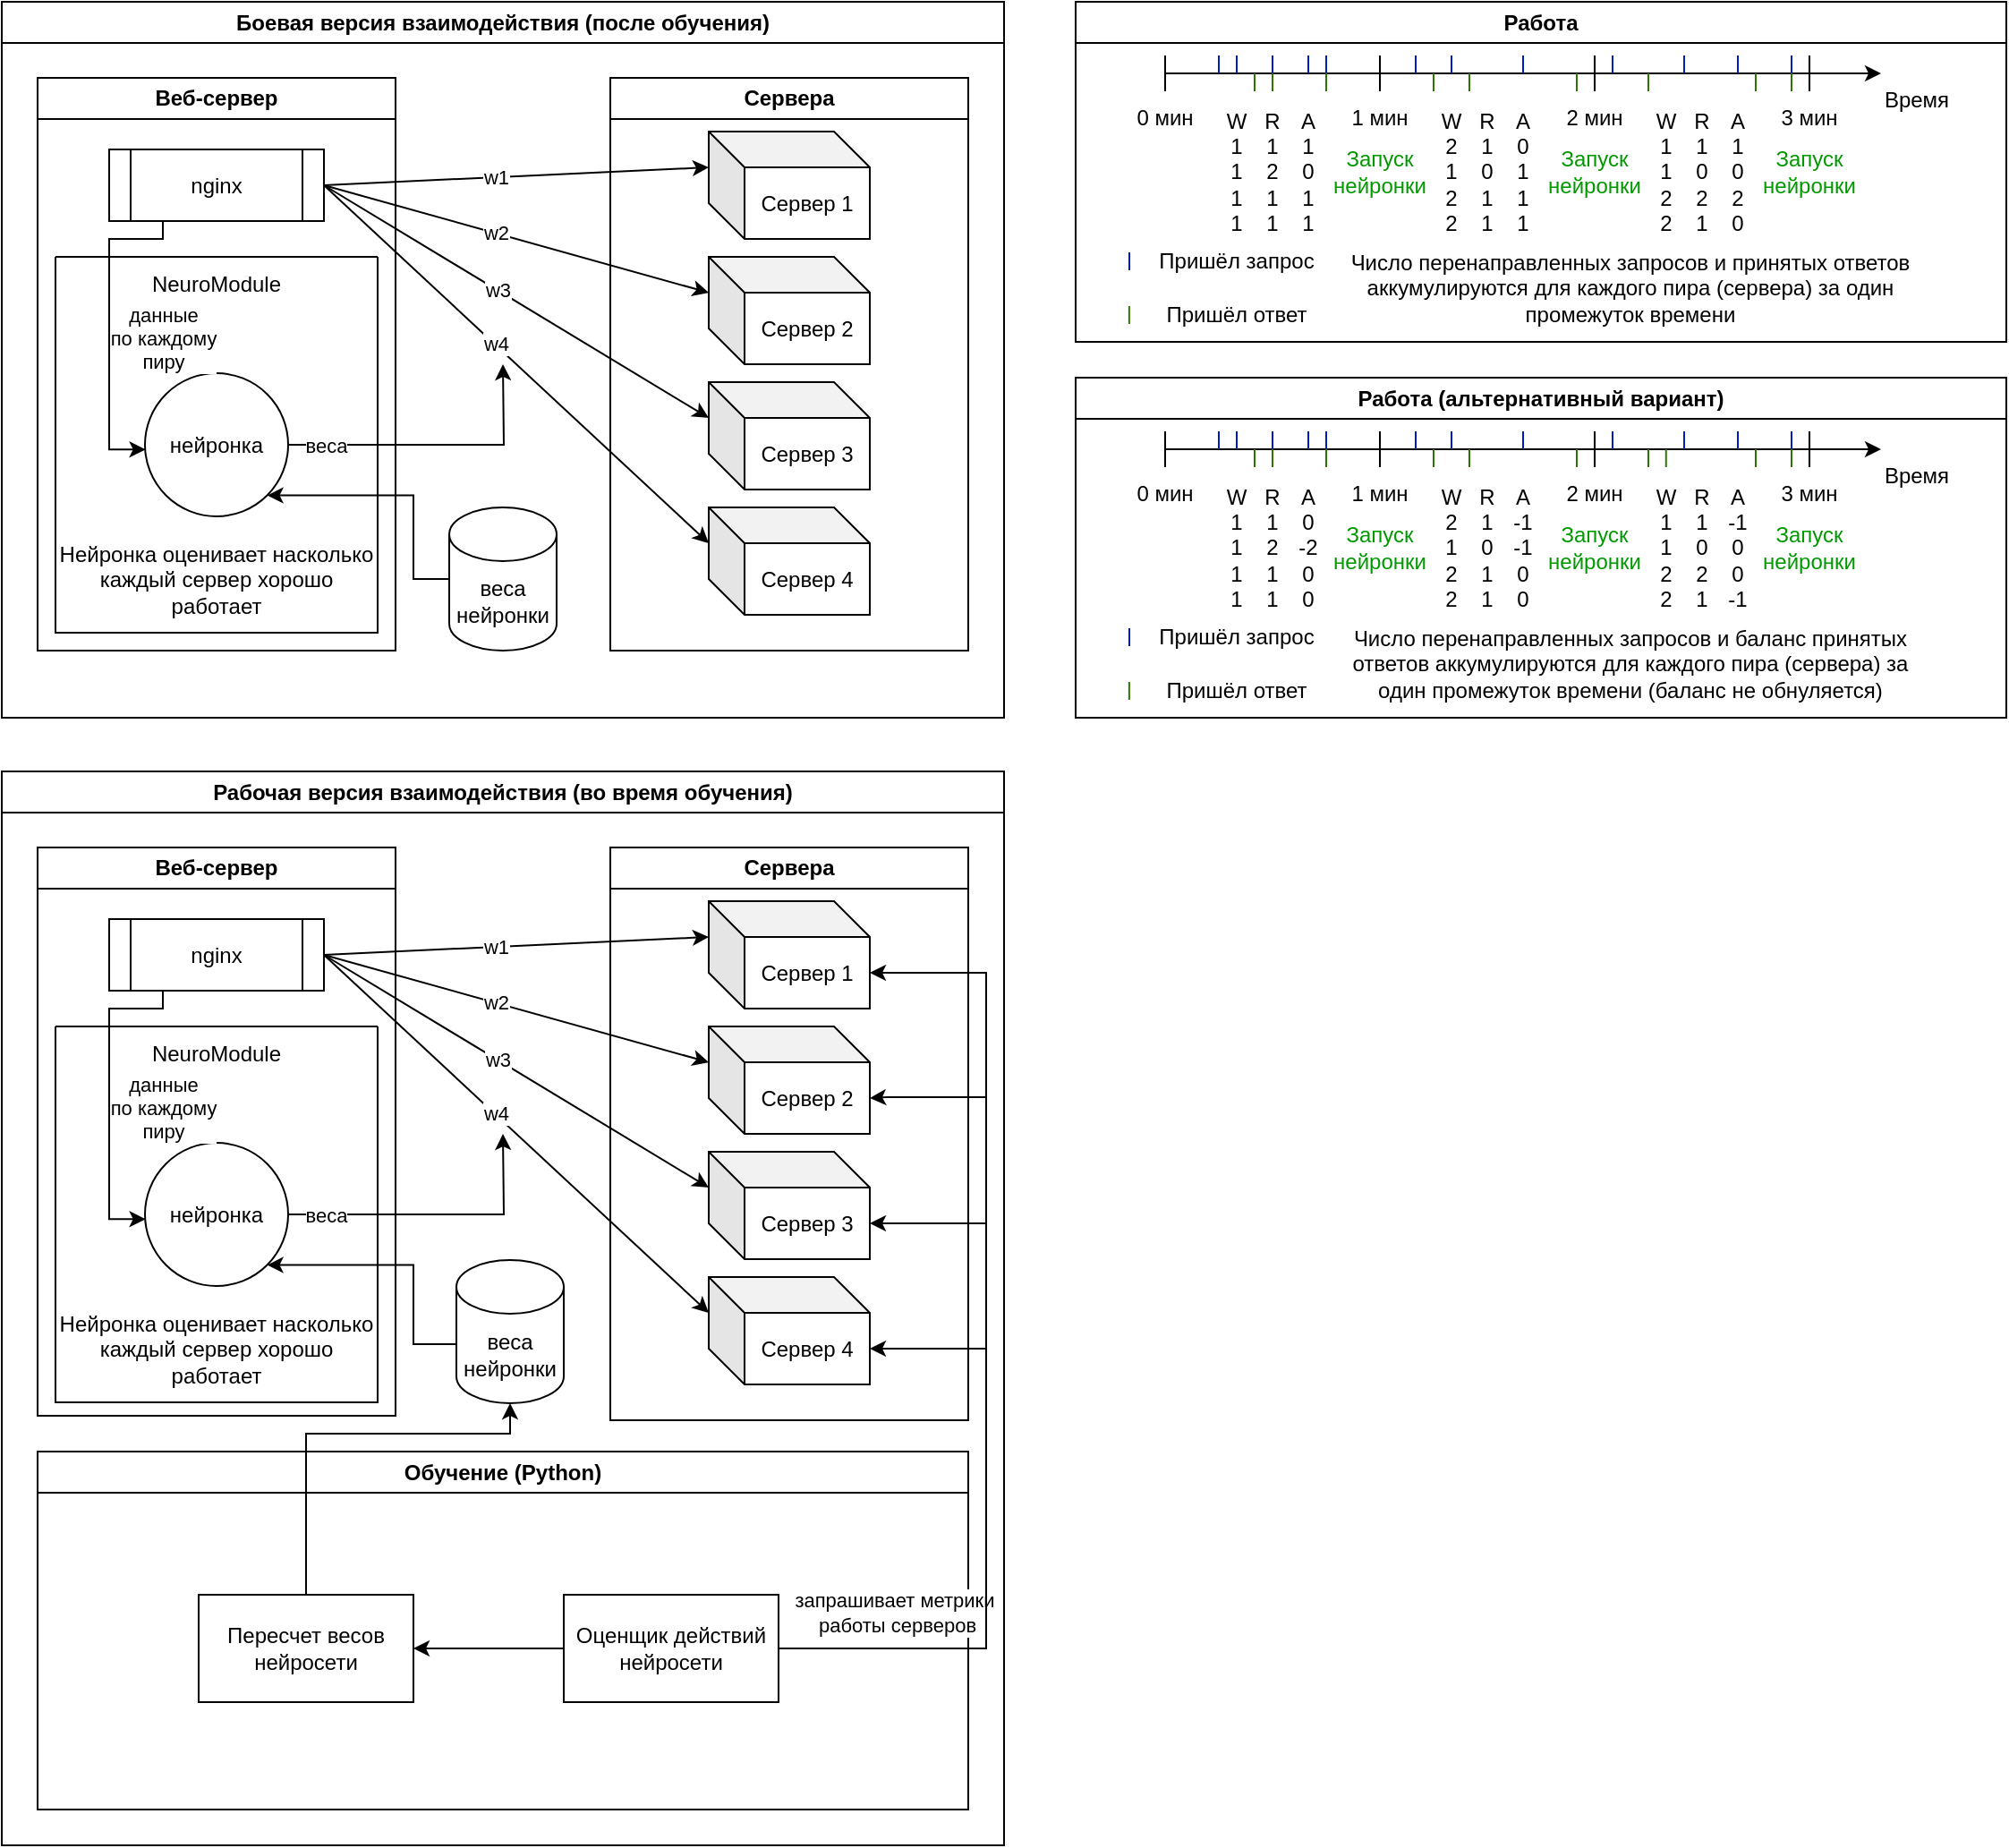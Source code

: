 <mxfile version="24.1.0" type="device">
  <diagram name="Страница — 1" id="fT_xBCXyqUYABS97SW7V">
    <mxGraphModel dx="989" dy="577" grid="1" gridSize="10" guides="1" tooltips="1" connect="1" arrows="1" fold="1" page="1" pageScale="1" pageWidth="827" pageHeight="1169" math="0" shadow="0">
      <root>
        <mxCell id="0" />
        <mxCell id="1" parent="0" />
        <mxCell id="XDorTAfM8iAkQFWM17DD-69" value="Работа" style="swimlane;whiteSpace=wrap;html=1;" parent="1" vertex="1">
          <mxGeometry x="640" y="240" width="520" height="190" as="geometry" />
        </mxCell>
        <mxCell id="XDorTAfM8iAkQFWM17DD-70" value="" style="endArrow=classic;html=1;rounded=0;" parent="XDorTAfM8iAkQFWM17DD-69" edge="1">
          <mxGeometry width="50" height="50" relative="1" as="geometry">
            <mxPoint x="50" y="40" as="sourcePoint" />
            <mxPoint x="450" y="40" as="targetPoint" />
          </mxGeometry>
        </mxCell>
        <mxCell id="XDorTAfM8iAkQFWM17DD-71" value="" style="endArrow=none;html=1;rounded=0;" parent="XDorTAfM8iAkQFWM17DD-69" edge="1">
          <mxGeometry width="50" height="50" relative="1" as="geometry">
            <mxPoint x="50" y="50" as="sourcePoint" />
            <mxPoint x="50" y="30" as="targetPoint" />
          </mxGeometry>
        </mxCell>
        <mxCell id="XDorTAfM8iAkQFWM17DD-72" value="" style="endArrow=none;html=1;rounded=0;" parent="XDorTAfM8iAkQFWM17DD-69" edge="1">
          <mxGeometry width="50" height="50" relative="1" as="geometry">
            <mxPoint x="170" y="50" as="sourcePoint" />
            <mxPoint x="170" y="30" as="targetPoint" />
          </mxGeometry>
        </mxCell>
        <mxCell id="XDorTAfM8iAkQFWM17DD-73" value="" style="endArrow=none;html=1;rounded=0;" parent="XDorTAfM8iAkQFWM17DD-69" edge="1">
          <mxGeometry width="50" height="50" relative="1" as="geometry">
            <mxPoint x="290" y="50" as="sourcePoint" />
            <mxPoint x="290" y="30" as="targetPoint" />
          </mxGeometry>
        </mxCell>
        <mxCell id="XDorTAfM8iAkQFWM17DD-74" value="" style="endArrow=none;html=1;rounded=0;" parent="XDorTAfM8iAkQFWM17DD-69" edge="1">
          <mxGeometry width="50" height="50" relative="1" as="geometry">
            <mxPoint x="410" y="50" as="sourcePoint" />
            <mxPoint x="410" y="30" as="targetPoint" />
          </mxGeometry>
        </mxCell>
        <mxCell id="XDorTAfM8iAkQFWM17DD-75" value="Время" style="text;html=1;align=center;verticalAlign=middle;whiteSpace=wrap;rounded=0;" parent="XDorTAfM8iAkQFWM17DD-69" vertex="1">
          <mxGeometry x="440" y="40" width="60" height="30" as="geometry" />
        </mxCell>
        <mxCell id="XDorTAfM8iAkQFWM17DD-76" value="0 мин" style="text;html=1;align=center;verticalAlign=middle;whiteSpace=wrap;rounded=0;" parent="XDorTAfM8iAkQFWM17DD-69" vertex="1">
          <mxGeometry x="20" y="50" width="60" height="30" as="geometry" />
        </mxCell>
        <mxCell id="XDorTAfM8iAkQFWM17DD-77" value="1 мин" style="text;html=1;align=center;verticalAlign=middle;whiteSpace=wrap;rounded=0;" parent="XDorTAfM8iAkQFWM17DD-69" vertex="1">
          <mxGeometry x="140" y="50" width="60" height="30" as="geometry" />
        </mxCell>
        <mxCell id="XDorTAfM8iAkQFWM17DD-78" value="2 мин" style="text;html=1;align=center;verticalAlign=middle;whiteSpace=wrap;rounded=0;" parent="XDorTAfM8iAkQFWM17DD-69" vertex="1">
          <mxGeometry x="260" y="50" width="60" height="30" as="geometry" />
        </mxCell>
        <mxCell id="XDorTAfM8iAkQFWM17DD-79" value="3 мин" style="text;html=1;align=center;verticalAlign=middle;whiteSpace=wrap;rounded=0;" parent="XDorTAfM8iAkQFWM17DD-69" vertex="1">
          <mxGeometry x="380" y="50" width="60" height="30" as="geometry" />
        </mxCell>
        <mxCell id="XDorTAfM8iAkQFWM17DD-80" value="" style="endArrow=none;html=1;rounded=0;fillColor=#0050ef;strokeColor=#001DBC;" parent="XDorTAfM8iAkQFWM17DD-69" edge="1">
          <mxGeometry width="50" height="50" relative="1" as="geometry">
            <mxPoint x="80" y="40" as="sourcePoint" />
            <mxPoint x="80" y="30" as="targetPoint" />
          </mxGeometry>
        </mxCell>
        <mxCell id="XDorTAfM8iAkQFWM17DD-81" value="" style="endArrow=none;html=1;rounded=0;fillColor=#0050ef;strokeColor=#001DBC;" parent="XDorTAfM8iAkQFWM17DD-69" edge="1">
          <mxGeometry width="50" height="50" relative="1" as="geometry">
            <mxPoint x="110" y="40" as="sourcePoint" />
            <mxPoint x="110" y="30" as="targetPoint" />
          </mxGeometry>
        </mxCell>
        <mxCell id="XDorTAfM8iAkQFWM17DD-82" value="" style="endArrow=none;html=1;rounded=0;fillColor=#0050ef;strokeColor=#001DBC;" parent="XDorTAfM8iAkQFWM17DD-69" edge="1">
          <mxGeometry width="50" height="50" relative="1" as="geometry">
            <mxPoint x="130" y="40" as="sourcePoint" />
            <mxPoint x="130" y="30" as="targetPoint" />
          </mxGeometry>
        </mxCell>
        <mxCell id="XDorTAfM8iAkQFWM17DD-83" value="" style="endArrow=none;html=1;rounded=0;fillColor=#0050ef;strokeColor=#001DBC;" parent="XDorTAfM8iAkQFWM17DD-69" edge="1">
          <mxGeometry width="50" height="50" relative="1" as="geometry">
            <mxPoint x="140" y="40" as="sourcePoint" />
            <mxPoint x="140" y="30" as="targetPoint" />
          </mxGeometry>
        </mxCell>
        <mxCell id="XDorTAfM8iAkQFWM17DD-84" value="" style="endArrow=none;html=1;rounded=0;fillColor=#0050ef;strokeColor=#001DBC;" parent="XDorTAfM8iAkQFWM17DD-69" edge="1">
          <mxGeometry width="50" height="50" relative="1" as="geometry">
            <mxPoint x="90" y="40" as="sourcePoint" />
            <mxPoint x="90" y="30" as="targetPoint" />
          </mxGeometry>
        </mxCell>
        <mxCell id="XDorTAfM8iAkQFWM17DD-85" value="" style="endArrow=none;html=1;rounded=0;fillColor=#0050ef;strokeColor=#001DBC;" parent="XDorTAfM8iAkQFWM17DD-69" edge="1">
          <mxGeometry width="50" height="50" relative="1" as="geometry">
            <mxPoint x="190" y="40" as="sourcePoint" />
            <mxPoint x="190" y="30" as="targetPoint" />
          </mxGeometry>
        </mxCell>
        <mxCell id="XDorTAfM8iAkQFWM17DD-86" value="" style="endArrow=none;html=1;rounded=0;fillColor=#0050ef;strokeColor=#001DBC;" parent="XDorTAfM8iAkQFWM17DD-69" edge="1">
          <mxGeometry width="50" height="50" relative="1" as="geometry">
            <mxPoint x="210" y="40" as="sourcePoint" />
            <mxPoint x="210" y="30" as="targetPoint" />
          </mxGeometry>
        </mxCell>
        <mxCell id="XDorTAfM8iAkQFWM17DD-87" value="" style="endArrow=none;html=1;rounded=0;fillColor=#0050ef;strokeColor=#001DBC;" parent="XDorTAfM8iAkQFWM17DD-69" edge="1">
          <mxGeometry width="50" height="50" relative="1" as="geometry">
            <mxPoint x="250" y="40" as="sourcePoint" />
            <mxPoint x="250" y="30" as="targetPoint" />
          </mxGeometry>
        </mxCell>
        <mxCell id="XDorTAfM8iAkQFWM17DD-88" value="" style="endArrow=none;html=1;rounded=0;fillColor=#0050ef;strokeColor=#001DBC;" parent="XDorTAfM8iAkQFWM17DD-69" edge="1">
          <mxGeometry width="50" height="50" relative="1" as="geometry">
            <mxPoint x="300" y="40" as="sourcePoint" />
            <mxPoint x="300" y="30" as="targetPoint" />
          </mxGeometry>
        </mxCell>
        <mxCell id="XDorTAfM8iAkQFWM17DD-89" value="" style="endArrow=none;html=1;rounded=0;fillColor=#0050ef;strokeColor=#001DBC;" parent="XDorTAfM8iAkQFWM17DD-69" edge="1">
          <mxGeometry width="50" height="50" relative="1" as="geometry">
            <mxPoint x="340" y="40" as="sourcePoint" />
            <mxPoint x="340" y="30" as="targetPoint" />
          </mxGeometry>
        </mxCell>
        <mxCell id="XDorTAfM8iAkQFWM17DD-90" value="" style="endArrow=none;html=1;rounded=0;fillColor=#0050ef;strokeColor=#001DBC;" parent="XDorTAfM8iAkQFWM17DD-69" edge="1">
          <mxGeometry width="50" height="50" relative="1" as="geometry">
            <mxPoint x="370" y="40" as="sourcePoint" />
            <mxPoint x="370" y="30" as="targetPoint" />
          </mxGeometry>
        </mxCell>
        <mxCell id="XDorTAfM8iAkQFWM17DD-91" value="" style="endArrow=none;html=1;rounded=0;fillColor=#0050ef;strokeColor=#001DBC;" parent="XDorTAfM8iAkQFWM17DD-69" edge="1">
          <mxGeometry width="50" height="50" relative="1" as="geometry">
            <mxPoint x="400" y="40" as="sourcePoint" />
            <mxPoint x="400" y="30" as="targetPoint" />
          </mxGeometry>
        </mxCell>
        <mxCell id="XDorTAfM8iAkQFWM17DD-92" value="" style="endArrow=none;html=1;rounded=0;fillColor=#60a917;strokeColor=#2D7600;" parent="XDorTAfM8iAkQFWM17DD-69" edge="1">
          <mxGeometry width="50" height="50" relative="1" as="geometry">
            <mxPoint x="100" y="50" as="sourcePoint" />
            <mxPoint x="100" y="40" as="targetPoint" />
          </mxGeometry>
        </mxCell>
        <mxCell id="XDorTAfM8iAkQFWM17DD-93" value="" style="endArrow=none;html=1;rounded=0;fillColor=#60a917;strokeColor=#2D7600;" parent="XDorTAfM8iAkQFWM17DD-69" edge="1">
          <mxGeometry width="50" height="50" relative="1" as="geometry">
            <mxPoint x="110" y="50" as="sourcePoint" />
            <mxPoint x="110" y="40" as="targetPoint" />
          </mxGeometry>
        </mxCell>
        <mxCell id="XDorTAfM8iAkQFWM17DD-94" value="" style="endArrow=none;html=1;rounded=0;fillColor=#60a917;strokeColor=#2D7600;" parent="XDorTAfM8iAkQFWM17DD-69" edge="1">
          <mxGeometry width="50" height="50" relative="1" as="geometry">
            <mxPoint x="140" y="50" as="sourcePoint" />
            <mxPoint x="140" y="40" as="targetPoint" />
          </mxGeometry>
        </mxCell>
        <mxCell id="XDorTAfM8iAkQFWM17DD-95" value="" style="endArrow=none;html=1;rounded=0;fillColor=#60a917;strokeColor=#2D7600;" parent="XDorTAfM8iAkQFWM17DD-69" edge="1">
          <mxGeometry width="50" height="50" relative="1" as="geometry">
            <mxPoint x="200" y="50" as="sourcePoint" />
            <mxPoint x="200" y="40" as="targetPoint" />
          </mxGeometry>
        </mxCell>
        <mxCell id="XDorTAfM8iAkQFWM17DD-96" value="" style="endArrow=none;html=1;rounded=0;fillColor=#60a917;strokeColor=#2D7600;" parent="XDorTAfM8iAkQFWM17DD-69" edge="1">
          <mxGeometry width="50" height="50" relative="1" as="geometry">
            <mxPoint x="220" y="50" as="sourcePoint" />
            <mxPoint x="220" y="40" as="targetPoint" />
          </mxGeometry>
        </mxCell>
        <mxCell id="XDorTAfM8iAkQFWM17DD-97" value="" style="endArrow=none;html=1;rounded=0;fillColor=#60a917;strokeColor=#2D7600;" parent="XDorTAfM8iAkQFWM17DD-69" edge="1">
          <mxGeometry width="50" height="50" relative="1" as="geometry">
            <mxPoint x="280" y="50" as="sourcePoint" />
            <mxPoint x="280" y="40" as="targetPoint" />
          </mxGeometry>
        </mxCell>
        <mxCell id="XDorTAfM8iAkQFWM17DD-98" value="" style="endArrow=none;html=1;rounded=0;fillColor=#60a917;strokeColor=#2D7600;" parent="XDorTAfM8iAkQFWM17DD-69" edge="1">
          <mxGeometry width="50" height="50" relative="1" as="geometry">
            <mxPoint x="320" y="50" as="sourcePoint" />
            <mxPoint x="320" y="40" as="targetPoint" />
          </mxGeometry>
        </mxCell>
        <mxCell id="XDorTAfM8iAkQFWM17DD-99" value="" style="endArrow=none;html=1;rounded=0;fillColor=#60a917;strokeColor=#2D7600;" parent="XDorTAfM8iAkQFWM17DD-69" edge="1">
          <mxGeometry width="50" height="50" relative="1" as="geometry">
            <mxPoint x="380" y="50" as="sourcePoint" />
            <mxPoint x="380" y="40" as="targetPoint" />
          </mxGeometry>
        </mxCell>
        <mxCell id="XDorTAfM8iAkQFWM17DD-100" value="" style="endArrow=none;html=1;rounded=0;fillColor=#60a917;strokeColor=#2D7600;" parent="XDorTAfM8iAkQFWM17DD-69" edge="1">
          <mxGeometry width="50" height="50" relative="1" as="geometry">
            <mxPoint x="400" y="50" as="sourcePoint" />
            <mxPoint x="400" y="40" as="targetPoint" />
          </mxGeometry>
        </mxCell>
        <mxCell id="XDorTAfM8iAkQFWM17DD-101" value="" style="endArrow=none;html=1;rounded=0;fillColor=#0050ef;strokeColor=#001DBC;" parent="XDorTAfM8iAkQFWM17DD-69" edge="1">
          <mxGeometry width="50" height="50" relative="1" as="geometry">
            <mxPoint x="30" y="150" as="sourcePoint" />
            <mxPoint x="30" y="140" as="targetPoint" />
          </mxGeometry>
        </mxCell>
        <mxCell id="XDorTAfM8iAkQFWM17DD-102" value="" style="endArrow=none;html=1;rounded=0;fillColor=#60a917;strokeColor=#2D7600;" parent="XDorTAfM8iAkQFWM17DD-69" edge="1">
          <mxGeometry width="50" height="50" relative="1" as="geometry">
            <mxPoint x="29.94" y="180" as="sourcePoint" />
            <mxPoint x="29.94" y="170" as="targetPoint" />
          </mxGeometry>
        </mxCell>
        <mxCell id="XDorTAfM8iAkQFWM17DD-103" value="Пришёл запрос" style="text;html=1;align=center;verticalAlign=middle;whiteSpace=wrap;rounded=0;" parent="XDorTAfM8iAkQFWM17DD-69" vertex="1">
          <mxGeometry x="30.06" y="130" width="120" height="30" as="geometry" />
        </mxCell>
        <mxCell id="XDorTAfM8iAkQFWM17DD-104" value="Пришёл ответ" style="text;html=1;align=center;verticalAlign=middle;whiteSpace=wrap;rounded=0;" parent="XDorTAfM8iAkQFWM17DD-69" vertex="1">
          <mxGeometry x="30.06" y="160" width="120" height="30" as="geometry" />
        </mxCell>
        <mxCell id="XDorTAfM8iAkQFWM17DD-105" value="Число перенаправленных запросов и принятых ответов аккумулируются для каждого пира (сервера) за один промежуток времени" style="text;html=1;align=center;verticalAlign=middle;whiteSpace=wrap;rounded=0;" parent="XDorTAfM8iAkQFWM17DD-69" vertex="1">
          <mxGeometry x="150.06" y="130" width="320" height="60" as="geometry" />
        </mxCell>
        <mxCell id="XDorTAfM8iAkQFWM17DD-107" value="W&lt;div&gt;1&lt;/div&gt;&lt;div&gt;1&lt;/div&gt;&lt;div&gt;1&lt;/div&gt;&lt;div&gt;1&lt;/div&gt;" style="text;html=1;align=center;verticalAlign=middle;whiteSpace=wrap;rounded=0;" parent="XDorTAfM8iAkQFWM17DD-69" vertex="1">
          <mxGeometry x="80" y="60" width="20" height="70" as="geometry" />
        </mxCell>
        <mxCell id="XDorTAfM8iAkQFWM17DD-108" value="&lt;div&gt;R&lt;/div&gt;&lt;div&gt;1&lt;/div&gt;&lt;div&gt;2&lt;/div&gt;&lt;div&gt;1&lt;/div&gt;&lt;div&gt;1&lt;/div&gt;" style="text;html=1;align=center;verticalAlign=middle;whiteSpace=wrap;rounded=0;" parent="XDorTAfM8iAkQFWM17DD-69" vertex="1">
          <mxGeometry x="100" y="60" width="20" height="70" as="geometry" />
        </mxCell>
        <mxCell id="XDorTAfM8iAkQFWM17DD-109" value="&lt;div&gt;A&lt;/div&gt;&lt;div&gt;1&lt;/div&gt;&lt;div&gt;0&lt;/div&gt;&lt;div&gt;1&lt;/div&gt;&lt;div&gt;1&lt;/div&gt;" style="text;html=1;align=center;verticalAlign=middle;whiteSpace=wrap;rounded=0;" parent="XDorTAfM8iAkQFWM17DD-69" vertex="1">
          <mxGeometry x="120" y="60" width="20" height="70" as="geometry" />
        </mxCell>
        <mxCell id="XDorTAfM8iAkQFWM17DD-110" value="W&lt;div&gt;2&lt;/div&gt;&lt;div&gt;1&lt;/div&gt;&lt;div&gt;2&lt;/div&gt;&lt;div&gt;2&lt;/div&gt;" style="text;html=1;align=center;verticalAlign=middle;whiteSpace=wrap;rounded=0;" parent="XDorTAfM8iAkQFWM17DD-69" vertex="1">
          <mxGeometry x="200" y="60" width="20" height="70" as="geometry" />
        </mxCell>
        <mxCell id="XDorTAfM8iAkQFWM17DD-111" value="&lt;div&gt;R&lt;/div&gt;&lt;div&gt;1&lt;/div&gt;&lt;div&gt;0&lt;/div&gt;&lt;div&gt;1&lt;/div&gt;&lt;div&gt;1&lt;/div&gt;" style="text;html=1;align=center;verticalAlign=middle;whiteSpace=wrap;rounded=0;" parent="XDorTAfM8iAkQFWM17DD-69" vertex="1">
          <mxGeometry x="220" y="60" width="20" height="70" as="geometry" />
        </mxCell>
        <mxCell id="XDorTAfM8iAkQFWM17DD-112" value="&lt;div&gt;A&lt;/div&gt;&lt;div&gt;0&lt;/div&gt;&lt;div&gt;1&lt;/div&gt;&lt;div&gt;1&lt;/div&gt;&lt;div&gt;1&lt;/div&gt;" style="text;html=1;align=center;verticalAlign=middle;whiteSpace=wrap;rounded=0;" parent="XDorTAfM8iAkQFWM17DD-69" vertex="1">
          <mxGeometry x="240" y="60" width="20" height="70" as="geometry" />
        </mxCell>
        <mxCell id="XDorTAfM8iAkQFWM17DD-113" value="W&lt;div&gt;1&lt;/div&gt;&lt;div&gt;1&lt;/div&gt;&lt;div&gt;2&lt;/div&gt;&lt;div&gt;2&lt;/div&gt;" style="text;html=1;align=center;verticalAlign=middle;whiteSpace=wrap;rounded=0;" parent="XDorTAfM8iAkQFWM17DD-69" vertex="1">
          <mxGeometry x="320" y="60" width="20" height="70" as="geometry" />
        </mxCell>
        <mxCell id="XDorTAfM8iAkQFWM17DD-114" value="&lt;div&gt;R&lt;/div&gt;&lt;div&gt;1&lt;/div&gt;&lt;div&gt;0&lt;/div&gt;&lt;div&gt;2&lt;/div&gt;&lt;div&gt;1&lt;/div&gt;" style="text;html=1;align=center;verticalAlign=middle;whiteSpace=wrap;rounded=0;" parent="XDorTAfM8iAkQFWM17DD-69" vertex="1">
          <mxGeometry x="340" y="60" width="20" height="70" as="geometry" />
        </mxCell>
        <mxCell id="XDorTAfM8iAkQFWM17DD-115" value="&lt;div&gt;A&lt;/div&gt;&lt;div&gt;1&lt;/div&gt;&lt;div&gt;0&lt;/div&gt;&lt;div&gt;2&lt;/div&gt;&lt;div&gt;0&lt;/div&gt;" style="text;html=1;align=center;verticalAlign=middle;whiteSpace=wrap;rounded=0;" parent="XDorTAfM8iAkQFWM17DD-69" vertex="1">
          <mxGeometry x="360" y="60" width="20" height="70" as="geometry" />
        </mxCell>
        <mxCell id="XDorTAfM8iAkQFWM17DD-122" value="&lt;font color=&quot;#009900&quot;&gt;Запуск нейронки&lt;/font&gt;" style="text;html=1;align=center;verticalAlign=middle;whiteSpace=wrap;rounded=0;" parent="XDorTAfM8iAkQFWM17DD-69" vertex="1">
          <mxGeometry x="140" y="80" width="60" height="30" as="geometry" />
        </mxCell>
        <mxCell id="XDorTAfM8iAkQFWM17DD-123" value="&lt;font color=&quot;#009900&quot;&gt;Запуск нейронки&lt;/font&gt;" style="text;html=1;align=center;verticalAlign=middle;whiteSpace=wrap;rounded=0;" parent="XDorTAfM8iAkQFWM17DD-69" vertex="1">
          <mxGeometry x="260" y="80" width="60" height="30" as="geometry" />
        </mxCell>
        <mxCell id="XDorTAfM8iAkQFWM17DD-124" value="&lt;font color=&quot;#009900&quot;&gt;Запуск нейронки&lt;/font&gt;" style="text;html=1;align=center;verticalAlign=middle;whiteSpace=wrap;rounded=0;" parent="XDorTAfM8iAkQFWM17DD-69" vertex="1">
          <mxGeometry x="380" y="80" width="60" height="30" as="geometry" />
        </mxCell>
        <mxCell id="XDorTAfM8iAkQFWM17DD-125" value="&lt;b&gt;Боевая версия взаимодействия (после обучения)&lt;/b&gt;" style="swimlane;whiteSpace=wrap;html=1;" parent="1" vertex="1">
          <mxGeometry x="40" y="240" width="560" height="400" as="geometry" />
        </mxCell>
        <mxCell id="XDorTAfM8iAkQFWM17DD-40" value="Веб-сервер" style="swimlane;whiteSpace=wrap;html=1;" parent="XDorTAfM8iAkQFWM17DD-125" vertex="1">
          <mxGeometry x="20" y="42.5" width="200" height="320" as="geometry" />
        </mxCell>
        <mxCell id="XDorTAfM8iAkQFWM17DD-43" value="nginx" style="shape=process;whiteSpace=wrap;html=1;backgroundOutline=1;" parent="XDorTAfM8iAkQFWM17DD-40" vertex="1">
          <mxGeometry x="40" y="40" width="120" height="40" as="geometry" />
        </mxCell>
        <mxCell id="XDorTAfM8iAkQFWM17DD-41" value="Сервера" style="swimlane;whiteSpace=wrap;html=1;" parent="XDorTAfM8iAkQFWM17DD-125" vertex="1">
          <mxGeometry x="340" y="42.5" width="200" height="320" as="geometry" />
        </mxCell>
        <mxCell id="XDorTAfM8iAkQFWM17DD-44" value="Сервер 1" style="shape=cube;whiteSpace=wrap;html=1;boundedLbl=1;backgroundOutline=1;darkOpacity=0.05;darkOpacity2=0.1;" parent="XDorTAfM8iAkQFWM17DD-41" vertex="1">
          <mxGeometry x="55" y="30" width="90" height="60" as="geometry" />
        </mxCell>
        <mxCell id="XDorTAfM8iAkQFWM17DD-45" value="Сервер 2" style="shape=cube;whiteSpace=wrap;html=1;boundedLbl=1;backgroundOutline=1;darkOpacity=0.05;darkOpacity2=0.1;" parent="XDorTAfM8iAkQFWM17DD-41" vertex="1">
          <mxGeometry x="55" y="100" width="90" height="60" as="geometry" />
        </mxCell>
        <mxCell id="XDorTAfM8iAkQFWM17DD-46" value="Сервер 3" style="shape=cube;whiteSpace=wrap;html=1;boundedLbl=1;backgroundOutline=1;darkOpacity=0.05;darkOpacity2=0.1;" parent="XDorTAfM8iAkQFWM17DD-41" vertex="1">
          <mxGeometry x="55" y="170" width="90" height="60" as="geometry" />
        </mxCell>
        <mxCell id="XDorTAfM8iAkQFWM17DD-47" value="Сервер 4" style="shape=cube;whiteSpace=wrap;html=1;boundedLbl=1;backgroundOutline=1;darkOpacity=0.05;darkOpacity2=0.1;" parent="XDorTAfM8iAkQFWM17DD-41" vertex="1">
          <mxGeometry x="55" y="240" width="90" height="60" as="geometry" />
        </mxCell>
        <mxCell id="XDorTAfM8iAkQFWM17DD-48" value="" style="endArrow=classic;html=1;rounded=0;exitX=1;exitY=0.5;exitDx=0;exitDy=0;entryX=0;entryY=0;entryDx=0;entryDy=20;entryPerimeter=0;" parent="XDorTAfM8iAkQFWM17DD-125" source="XDorTAfM8iAkQFWM17DD-43" target="XDorTAfM8iAkQFWM17DD-44" edge="1">
          <mxGeometry width="50" height="50" relative="1" as="geometry">
            <mxPoint x="220" y="132.5" as="sourcePoint" />
            <mxPoint x="270" y="82.5" as="targetPoint" />
          </mxGeometry>
        </mxCell>
        <mxCell id="XDorTAfM8iAkQFWM17DD-52" value="w1" style="edgeLabel;html=1;align=center;verticalAlign=middle;resizable=0;points=[];" parent="XDorTAfM8iAkQFWM17DD-48" vertex="1" connectable="0">
          <mxGeometry x="-0.111" relative="1" as="geometry">
            <mxPoint as="offset" />
          </mxGeometry>
        </mxCell>
        <mxCell id="XDorTAfM8iAkQFWM17DD-49" value="" style="endArrow=classic;html=1;rounded=0;exitX=1;exitY=0.5;exitDx=0;exitDy=0;entryX=0;entryY=0;entryDx=0;entryDy=20;entryPerimeter=0;" parent="XDorTAfM8iAkQFWM17DD-125" source="XDorTAfM8iAkQFWM17DD-43" target="XDorTAfM8iAkQFWM17DD-45" edge="1">
          <mxGeometry width="50" height="50" relative="1" as="geometry">
            <mxPoint x="190" y="112.5" as="sourcePoint" />
            <mxPoint x="405" y="102.5" as="targetPoint" />
          </mxGeometry>
        </mxCell>
        <mxCell id="XDorTAfM8iAkQFWM17DD-53" value="w2" style="edgeLabel;html=1;align=center;verticalAlign=middle;resizable=0;points=[];" parent="XDorTAfM8iAkQFWM17DD-49" vertex="1" connectable="0">
          <mxGeometry x="-0.107" relative="1" as="geometry">
            <mxPoint as="offset" />
          </mxGeometry>
        </mxCell>
        <mxCell id="XDorTAfM8iAkQFWM17DD-50" value="" style="endArrow=classic;html=1;rounded=0;exitX=1;exitY=0.5;exitDx=0;exitDy=0;entryX=0;entryY=0;entryDx=0;entryDy=20;entryPerimeter=0;" parent="XDorTAfM8iAkQFWM17DD-125" source="XDorTAfM8iAkQFWM17DD-43" target="XDorTAfM8iAkQFWM17DD-46" edge="1">
          <mxGeometry width="50" height="50" relative="1" as="geometry">
            <mxPoint x="200" y="122.5" as="sourcePoint" />
            <mxPoint x="415" y="112.5" as="targetPoint" />
          </mxGeometry>
        </mxCell>
        <mxCell id="XDorTAfM8iAkQFWM17DD-54" value="w3" style="edgeLabel;html=1;align=center;verticalAlign=middle;resizable=0;points=[];" parent="XDorTAfM8iAkQFWM17DD-50" vertex="1" connectable="0">
          <mxGeometry x="-0.096" relative="1" as="geometry">
            <mxPoint as="offset" />
          </mxGeometry>
        </mxCell>
        <mxCell id="XDorTAfM8iAkQFWM17DD-51" value="" style="endArrow=classic;html=1;rounded=0;exitX=1;exitY=0.5;exitDx=0;exitDy=0;entryX=0;entryY=0;entryDx=0;entryDy=20;entryPerimeter=0;" parent="XDorTAfM8iAkQFWM17DD-125" source="XDorTAfM8iAkQFWM17DD-43" target="XDorTAfM8iAkQFWM17DD-47" edge="1">
          <mxGeometry width="50" height="50" relative="1" as="geometry">
            <mxPoint x="210" y="132.5" as="sourcePoint" />
            <mxPoint x="425" y="122.5" as="targetPoint" />
          </mxGeometry>
        </mxCell>
        <mxCell id="XDorTAfM8iAkQFWM17DD-55" value="w4" style="edgeLabel;html=1;align=center;verticalAlign=middle;resizable=0;points=[];" parent="XDorTAfM8iAkQFWM17DD-51" vertex="1" connectable="0">
          <mxGeometry x="-0.112" y="1" relative="1" as="geometry">
            <mxPoint as="offset" />
          </mxGeometry>
        </mxCell>
        <mxCell id="XDorTAfM8iAkQFWM17DD-65" value="" style="swimlane;startSize=0;" parent="XDorTAfM8iAkQFWM17DD-125" vertex="1">
          <mxGeometry x="30" y="142.5" width="180" height="210" as="geometry">
            <mxRectangle x="90" y="340" width="50" height="40" as="alternateBounds" />
          </mxGeometry>
        </mxCell>
        <mxCell id="XDorTAfM8iAkQFWM17DD-66" value="NeuroModule" style="text;html=1;align=center;verticalAlign=middle;whiteSpace=wrap;rounded=0;" parent="XDorTAfM8iAkQFWM17DD-65" vertex="1">
          <mxGeometry x="30" width="120" height="30" as="geometry" />
        </mxCell>
        <mxCell id="XDorTAfM8iAkQFWM17DD-118" style="edgeStyle=orthogonalEdgeStyle;rounded=0;orthogonalLoop=1;jettySize=auto;html=1;" parent="XDorTAfM8iAkQFWM17DD-65" source="XDorTAfM8iAkQFWM17DD-106" edge="1">
          <mxGeometry relative="1" as="geometry">
            <mxPoint x="250.0" y="60" as="targetPoint" />
          </mxGeometry>
        </mxCell>
        <mxCell id="XDorTAfM8iAkQFWM17DD-120" value="веса" style="edgeLabel;html=1;align=center;verticalAlign=middle;resizable=0;points=[];" parent="XDorTAfM8iAkQFWM17DD-118" vertex="1" connectable="0">
          <mxGeometry x="-0.549" y="-1" relative="1" as="geometry">
            <mxPoint x="-17" y="-1" as="offset" />
          </mxGeometry>
        </mxCell>
        <mxCell id="XDorTAfM8iAkQFWM17DD-106" value="нейронка" style="ellipse;whiteSpace=wrap;html=1;aspect=fixed;" parent="XDorTAfM8iAkQFWM17DD-65" vertex="1">
          <mxGeometry x="50" y="65" width="80" height="80" as="geometry" />
        </mxCell>
        <mxCell id="XDorTAfM8iAkQFWM17DD-121" value="Нейронка оценивает насколько каждый сервер хорошо работает" style="text;html=1;align=center;verticalAlign=middle;whiteSpace=wrap;rounded=0;" parent="XDorTAfM8iAkQFWM17DD-65" vertex="1">
          <mxGeometry y="150" width="180" height="60" as="geometry" />
        </mxCell>
        <mxCell id="XDorTAfM8iAkQFWM17DD-117" style="edgeStyle=orthogonalEdgeStyle;rounded=0;orthogonalLoop=1;jettySize=auto;html=1;exitX=0.25;exitY=1;exitDx=0;exitDy=0;entryX=0.004;entryY=0.533;entryDx=0;entryDy=0;entryPerimeter=0;" parent="XDorTAfM8iAkQFWM17DD-125" source="XDorTAfM8iAkQFWM17DD-43" target="XDorTAfM8iAkQFWM17DD-106" edge="1">
          <mxGeometry relative="1" as="geometry">
            <Array as="points">
              <mxPoint x="90" y="132.5" />
              <mxPoint x="60" y="132.5" />
              <mxPoint x="60" y="250.5" />
            </Array>
          </mxGeometry>
        </mxCell>
        <mxCell id="XDorTAfM8iAkQFWM17DD-119" value="данные&lt;div&gt;по каждому&lt;/div&gt;&lt;div&gt;пиру&lt;/div&gt;" style="edgeLabel;html=1;align=center;verticalAlign=middle;resizable=0;points=[];" parent="XDorTAfM8iAkQFWM17DD-117" vertex="1" connectable="0">
          <mxGeometry x="0.033" relative="1" as="geometry">
            <mxPoint x="30" y="3" as="offset" />
          </mxGeometry>
        </mxCell>
        <mxCell id="XDorTAfM8iAkQFWM17DD-218" style="edgeStyle=orthogonalEdgeStyle;rounded=0;orthogonalLoop=1;jettySize=auto;html=1;entryX=1;entryY=1;entryDx=0;entryDy=0;" parent="XDorTAfM8iAkQFWM17DD-125" source="XDorTAfM8iAkQFWM17DD-217" target="XDorTAfM8iAkQFWM17DD-106" edge="1">
          <mxGeometry relative="1" as="geometry">
            <Array as="points">
              <mxPoint x="230" y="322" />
              <mxPoint x="230" y="276" />
            </Array>
          </mxGeometry>
        </mxCell>
        <mxCell id="XDorTAfM8iAkQFWM17DD-217" value="веса нейронки" style="shape=cylinder3;whiteSpace=wrap;html=1;boundedLbl=1;backgroundOutline=1;size=15;" parent="XDorTAfM8iAkQFWM17DD-125" vertex="1">
          <mxGeometry x="250" y="282.5" width="60" height="80" as="geometry" />
        </mxCell>
        <mxCell id="XDorTAfM8iAkQFWM17DD-126" value="Работа (альтернативный вариант)" style="swimlane;whiteSpace=wrap;html=1;" parent="1" vertex="1">
          <mxGeometry x="640" y="450" width="520" height="190" as="geometry">
            <mxRectangle x="640" y="450" width="230" height="30" as="alternateBounds" />
          </mxGeometry>
        </mxCell>
        <mxCell id="XDorTAfM8iAkQFWM17DD-127" value="" style="endArrow=classic;html=1;rounded=0;" parent="XDorTAfM8iAkQFWM17DD-126" edge="1">
          <mxGeometry width="50" height="50" relative="1" as="geometry">
            <mxPoint x="50" y="40" as="sourcePoint" />
            <mxPoint x="450" y="40" as="targetPoint" />
          </mxGeometry>
        </mxCell>
        <mxCell id="XDorTAfM8iAkQFWM17DD-128" value="" style="endArrow=none;html=1;rounded=0;" parent="XDorTAfM8iAkQFWM17DD-126" edge="1">
          <mxGeometry width="50" height="50" relative="1" as="geometry">
            <mxPoint x="50" y="50" as="sourcePoint" />
            <mxPoint x="50" y="30" as="targetPoint" />
          </mxGeometry>
        </mxCell>
        <mxCell id="XDorTAfM8iAkQFWM17DD-129" value="" style="endArrow=none;html=1;rounded=0;" parent="XDorTAfM8iAkQFWM17DD-126" edge="1">
          <mxGeometry width="50" height="50" relative="1" as="geometry">
            <mxPoint x="170" y="50" as="sourcePoint" />
            <mxPoint x="170" y="30" as="targetPoint" />
          </mxGeometry>
        </mxCell>
        <mxCell id="XDorTAfM8iAkQFWM17DD-130" value="" style="endArrow=none;html=1;rounded=0;" parent="XDorTAfM8iAkQFWM17DD-126" edge="1">
          <mxGeometry width="50" height="50" relative="1" as="geometry">
            <mxPoint x="290" y="50" as="sourcePoint" />
            <mxPoint x="290" y="30" as="targetPoint" />
          </mxGeometry>
        </mxCell>
        <mxCell id="XDorTAfM8iAkQFWM17DD-131" value="" style="endArrow=none;html=1;rounded=0;" parent="XDorTAfM8iAkQFWM17DD-126" edge="1">
          <mxGeometry width="50" height="50" relative="1" as="geometry">
            <mxPoint x="410" y="50" as="sourcePoint" />
            <mxPoint x="410" y="30" as="targetPoint" />
          </mxGeometry>
        </mxCell>
        <mxCell id="XDorTAfM8iAkQFWM17DD-132" value="Время" style="text;html=1;align=center;verticalAlign=middle;whiteSpace=wrap;rounded=0;" parent="XDorTAfM8iAkQFWM17DD-126" vertex="1">
          <mxGeometry x="440" y="40" width="60" height="30" as="geometry" />
        </mxCell>
        <mxCell id="XDorTAfM8iAkQFWM17DD-133" value="0 мин" style="text;html=1;align=center;verticalAlign=middle;whiteSpace=wrap;rounded=0;" parent="XDorTAfM8iAkQFWM17DD-126" vertex="1">
          <mxGeometry x="20" y="50" width="60" height="30" as="geometry" />
        </mxCell>
        <mxCell id="XDorTAfM8iAkQFWM17DD-134" value="1 мин" style="text;html=1;align=center;verticalAlign=middle;whiteSpace=wrap;rounded=0;" parent="XDorTAfM8iAkQFWM17DD-126" vertex="1">
          <mxGeometry x="140" y="50" width="60" height="30" as="geometry" />
        </mxCell>
        <mxCell id="XDorTAfM8iAkQFWM17DD-135" value="2 мин" style="text;html=1;align=center;verticalAlign=middle;whiteSpace=wrap;rounded=0;" parent="XDorTAfM8iAkQFWM17DD-126" vertex="1">
          <mxGeometry x="260" y="50" width="60" height="30" as="geometry" />
        </mxCell>
        <mxCell id="XDorTAfM8iAkQFWM17DD-136" value="3 мин" style="text;html=1;align=center;verticalAlign=middle;whiteSpace=wrap;rounded=0;" parent="XDorTAfM8iAkQFWM17DD-126" vertex="1">
          <mxGeometry x="380" y="50" width="60" height="30" as="geometry" />
        </mxCell>
        <mxCell id="XDorTAfM8iAkQFWM17DD-137" value="" style="endArrow=none;html=1;rounded=0;fillColor=#0050ef;strokeColor=#001DBC;" parent="XDorTAfM8iAkQFWM17DD-126" edge="1">
          <mxGeometry width="50" height="50" relative="1" as="geometry">
            <mxPoint x="80" y="40" as="sourcePoint" />
            <mxPoint x="80" y="30" as="targetPoint" />
          </mxGeometry>
        </mxCell>
        <mxCell id="XDorTAfM8iAkQFWM17DD-138" value="" style="endArrow=none;html=1;rounded=0;fillColor=#0050ef;strokeColor=#001DBC;" parent="XDorTAfM8iAkQFWM17DD-126" edge="1">
          <mxGeometry width="50" height="50" relative="1" as="geometry">
            <mxPoint x="110" y="40" as="sourcePoint" />
            <mxPoint x="110" y="30" as="targetPoint" />
          </mxGeometry>
        </mxCell>
        <mxCell id="XDorTAfM8iAkQFWM17DD-139" value="" style="endArrow=none;html=1;rounded=0;fillColor=#0050ef;strokeColor=#001DBC;" parent="XDorTAfM8iAkQFWM17DD-126" edge="1">
          <mxGeometry width="50" height="50" relative="1" as="geometry">
            <mxPoint x="130" y="40" as="sourcePoint" />
            <mxPoint x="130" y="30" as="targetPoint" />
          </mxGeometry>
        </mxCell>
        <mxCell id="XDorTAfM8iAkQFWM17DD-140" value="" style="endArrow=none;html=1;rounded=0;fillColor=#0050ef;strokeColor=#001DBC;" parent="XDorTAfM8iAkQFWM17DD-126" edge="1">
          <mxGeometry width="50" height="50" relative="1" as="geometry">
            <mxPoint x="140" y="40" as="sourcePoint" />
            <mxPoint x="140" y="30" as="targetPoint" />
          </mxGeometry>
        </mxCell>
        <mxCell id="XDorTAfM8iAkQFWM17DD-141" value="" style="endArrow=none;html=1;rounded=0;fillColor=#0050ef;strokeColor=#001DBC;" parent="XDorTAfM8iAkQFWM17DD-126" edge="1">
          <mxGeometry width="50" height="50" relative="1" as="geometry">
            <mxPoint x="90" y="40" as="sourcePoint" />
            <mxPoint x="90" y="30" as="targetPoint" />
          </mxGeometry>
        </mxCell>
        <mxCell id="XDorTAfM8iAkQFWM17DD-142" value="" style="endArrow=none;html=1;rounded=0;fillColor=#0050ef;strokeColor=#001DBC;" parent="XDorTAfM8iAkQFWM17DD-126" edge="1">
          <mxGeometry width="50" height="50" relative="1" as="geometry">
            <mxPoint x="190" y="40" as="sourcePoint" />
            <mxPoint x="190" y="30" as="targetPoint" />
          </mxGeometry>
        </mxCell>
        <mxCell id="XDorTAfM8iAkQFWM17DD-143" value="" style="endArrow=none;html=1;rounded=0;fillColor=#0050ef;strokeColor=#001DBC;" parent="XDorTAfM8iAkQFWM17DD-126" edge="1">
          <mxGeometry width="50" height="50" relative="1" as="geometry">
            <mxPoint x="210" y="40" as="sourcePoint" />
            <mxPoint x="210" y="30" as="targetPoint" />
          </mxGeometry>
        </mxCell>
        <mxCell id="XDorTAfM8iAkQFWM17DD-144" value="" style="endArrow=none;html=1;rounded=0;fillColor=#0050ef;strokeColor=#001DBC;" parent="XDorTAfM8iAkQFWM17DD-126" edge="1">
          <mxGeometry width="50" height="50" relative="1" as="geometry">
            <mxPoint x="250" y="40" as="sourcePoint" />
            <mxPoint x="250" y="30" as="targetPoint" />
          </mxGeometry>
        </mxCell>
        <mxCell id="XDorTAfM8iAkQFWM17DD-145" value="" style="endArrow=none;html=1;rounded=0;fillColor=#0050ef;strokeColor=#001DBC;" parent="XDorTAfM8iAkQFWM17DD-126" edge="1">
          <mxGeometry width="50" height="50" relative="1" as="geometry">
            <mxPoint x="300" y="40" as="sourcePoint" />
            <mxPoint x="300" y="30" as="targetPoint" />
          </mxGeometry>
        </mxCell>
        <mxCell id="XDorTAfM8iAkQFWM17DD-146" value="" style="endArrow=none;html=1;rounded=0;fillColor=#0050ef;strokeColor=#001DBC;" parent="XDorTAfM8iAkQFWM17DD-126" edge="1">
          <mxGeometry width="50" height="50" relative="1" as="geometry">
            <mxPoint x="340" y="40" as="sourcePoint" />
            <mxPoint x="340" y="30" as="targetPoint" />
          </mxGeometry>
        </mxCell>
        <mxCell id="XDorTAfM8iAkQFWM17DD-147" value="" style="endArrow=none;html=1;rounded=0;fillColor=#0050ef;strokeColor=#001DBC;" parent="XDorTAfM8iAkQFWM17DD-126" edge="1">
          <mxGeometry width="50" height="50" relative="1" as="geometry">
            <mxPoint x="370" y="40" as="sourcePoint" />
            <mxPoint x="370" y="30" as="targetPoint" />
          </mxGeometry>
        </mxCell>
        <mxCell id="XDorTAfM8iAkQFWM17DD-148" value="" style="endArrow=none;html=1;rounded=0;fillColor=#0050ef;strokeColor=#001DBC;" parent="XDorTAfM8iAkQFWM17DD-126" edge="1">
          <mxGeometry width="50" height="50" relative="1" as="geometry">
            <mxPoint x="400" y="40" as="sourcePoint" />
            <mxPoint x="400" y="30" as="targetPoint" />
          </mxGeometry>
        </mxCell>
        <mxCell id="XDorTAfM8iAkQFWM17DD-149" value="" style="endArrow=none;html=1;rounded=0;fillColor=#60a917;strokeColor=#2D7600;" parent="XDorTAfM8iAkQFWM17DD-126" edge="1">
          <mxGeometry width="50" height="50" relative="1" as="geometry">
            <mxPoint x="100" y="50" as="sourcePoint" />
            <mxPoint x="100" y="40" as="targetPoint" />
          </mxGeometry>
        </mxCell>
        <mxCell id="XDorTAfM8iAkQFWM17DD-150" value="" style="endArrow=none;html=1;rounded=0;fillColor=#60a917;strokeColor=#2D7600;" parent="XDorTAfM8iAkQFWM17DD-126" edge="1">
          <mxGeometry width="50" height="50" relative="1" as="geometry">
            <mxPoint x="110" y="50" as="sourcePoint" />
            <mxPoint x="110" y="40" as="targetPoint" />
          </mxGeometry>
        </mxCell>
        <mxCell id="XDorTAfM8iAkQFWM17DD-151" value="" style="endArrow=none;html=1;rounded=0;fillColor=#60a917;strokeColor=#2D7600;" parent="XDorTAfM8iAkQFWM17DD-126" edge="1">
          <mxGeometry width="50" height="50" relative="1" as="geometry">
            <mxPoint x="140" y="50" as="sourcePoint" />
            <mxPoint x="140" y="40" as="targetPoint" />
          </mxGeometry>
        </mxCell>
        <mxCell id="XDorTAfM8iAkQFWM17DD-152" value="" style="endArrow=none;html=1;rounded=0;fillColor=#60a917;strokeColor=#2D7600;" parent="XDorTAfM8iAkQFWM17DD-126" edge="1">
          <mxGeometry width="50" height="50" relative="1" as="geometry">
            <mxPoint x="200" y="50" as="sourcePoint" />
            <mxPoint x="200" y="40" as="targetPoint" />
          </mxGeometry>
        </mxCell>
        <mxCell id="XDorTAfM8iAkQFWM17DD-153" value="" style="endArrow=none;html=1;rounded=0;fillColor=#60a917;strokeColor=#2D7600;" parent="XDorTAfM8iAkQFWM17DD-126" edge="1">
          <mxGeometry width="50" height="50" relative="1" as="geometry">
            <mxPoint x="220" y="50" as="sourcePoint" />
            <mxPoint x="220" y="40" as="targetPoint" />
          </mxGeometry>
        </mxCell>
        <mxCell id="XDorTAfM8iAkQFWM17DD-154" value="" style="endArrow=none;html=1;rounded=0;fillColor=#60a917;strokeColor=#2D7600;" parent="XDorTAfM8iAkQFWM17DD-126" edge="1">
          <mxGeometry width="50" height="50" relative="1" as="geometry">
            <mxPoint x="280" y="50" as="sourcePoint" />
            <mxPoint x="280" y="40" as="targetPoint" />
          </mxGeometry>
        </mxCell>
        <mxCell id="XDorTAfM8iAkQFWM17DD-155" value="" style="endArrow=none;html=1;rounded=0;fillColor=#60a917;strokeColor=#2D7600;" parent="XDorTAfM8iAkQFWM17DD-126" edge="1">
          <mxGeometry width="50" height="50" relative="1" as="geometry">
            <mxPoint x="320" y="50" as="sourcePoint" />
            <mxPoint x="320" y="40" as="targetPoint" />
          </mxGeometry>
        </mxCell>
        <mxCell id="XDorTAfM8iAkQFWM17DD-156" value="" style="endArrow=none;html=1;rounded=0;fillColor=#60a917;strokeColor=#2D7600;" parent="XDorTAfM8iAkQFWM17DD-126" edge="1">
          <mxGeometry width="50" height="50" relative="1" as="geometry">
            <mxPoint x="380" y="50" as="sourcePoint" />
            <mxPoint x="380" y="40" as="targetPoint" />
          </mxGeometry>
        </mxCell>
        <mxCell id="XDorTAfM8iAkQFWM17DD-157" value="" style="endArrow=none;html=1;rounded=0;fillColor=#60a917;strokeColor=#2D7600;" parent="XDorTAfM8iAkQFWM17DD-126" edge="1">
          <mxGeometry width="50" height="50" relative="1" as="geometry">
            <mxPoint x="400" y="50" as="sourcePoint" />
            <mxPoint x="400" y="40" as="targetPoint" />
          </mxGeometry>
        </mxCell>
        <mxCell id="XDorTAfM8iAkQFWM17DD-158" value="" style="endArrow=none;html=1;rounded=0;fillColor=#0050ef;strokeColor=#001DBC;" parent="XDorTAfM8iAkQFWM17DD-126" edge="1">
          <mxGeometry width="50" height="50" relative="1" as="geometry">
            <mxPoint x="30" y="150" as="sourcePoint" />
            <mxPoint x="30" y="140" as="targetPoint" />
          </mxGeometry>
        </mxCell>
        <mxCell id="XDorTAfM8iAkQFWM17DD-159" value="" style="endArrow=none;html=1;rounded=0;fillColor=#60a917;strokeColor=#2D7600;" parent="XDorTAfM8iAkQFWM17DD-126" edge="1">
          <mxGeometry width="50" height="50" relative="1" as="geometry">
            <mxPoint x="29.94" y="180" as="sourcePoint" />
            <mxPoint x="29.94" y="170" as="targetPoint" />
          </mxGeometry>
        </mxCell>
        <mxCell id="XDorTAfM8iAkQFWM17DD-160" value="Пришёл запрос" style="text;html=1;align=center;verticalAlign=middle;whiteSpace=wrap;rounded=0;" parent="XDorTAfM8iAkQFWM17DD-126" vertex="1">
          <mxGeometry x="30.06" y="130" width="120" height="30" as="geometry" />
        </mxCell>
        <mxCell id="XDorTAfM8iAkQFWM17DD-161" value="Пришёл ответ" style="text;html=1;align=center;verticalAlign=middle;whiteSpace=wrap;rounded=0;" parent="XDorTAfM8iAkQFWM17DD-126" vertex="1">
          <mxGeometry x="30.06" y="160" width="120" height="30" as="geometry" />
        </mxCell>
        <mxCell id="XDorTAfM8iAkQFWM17DD-162" value="Число перенаправленных запросов и баланс принятых ответов аккумулируются для каждого пира (сервера) за один промежуток времени (баланс не обнуляется)" style="text;html=1;align=center;verticalAlign=middle;whiteSpace=wrap;rounded=0;" parent="XDorTAfM8iAkQFWM17DD-126" vertex="1">
          <mxGeometry x="150.06" y="130" width="320" height="60" as="geometry" />
        </mxCell>
        <mxCell id="XDorTAfM8iAkQFWM17DD-163" value="W&lt;div&gt;1&lt;/div&gt;&lt;div&gt;1&lt;/div&gt;&lt;div&gt;1&lt;/div&gt;&lt;div&gt;1&lt;/div&gt;" style="text;html=1;align=center;verticalAlign=middle;whiteSpace=wrap;rounded=0;" parent="XDorTAfM8iAkQFWM17DD-126" vertex="1">
          <mxGeometry x="80" y="60" width="20" height="70" as="geometry" />
        </mxCell>
        <mxCell id="XDorTAfM8iAkQFWM17DD-164" value="&lt;div&gt;R&lt;/div&gt;&lt;div&gt;1&lt;/div&gt;&lt;div&gt;2&lt;/div&gt;&lt;div&gt;1&lt;/div&gt;&lt;div&gt;1&lt;/div&gt;" style="text;html=1;align=center;verticalAlign=middle;whiteSpace=wrap;rounded=0;" parent="XDorTAfM8iAkQFWM17DD-126" vertex="1">
          <mxGeometry x="100" y="60" width="20" height="70" as="geometry" />
        </mxCell>
        <mxCell id="XDorTAfM8iAkQFWM17DD-165" value="&lt;div&gt;A&lt;/div&gt;&lt;div&gt;0&lt;/div&gt;&lt;div&gt;-2&lt;/div&gt;&lt;div&gt;0&lt;/div&gt;&lt;div&gt;0&lt;/div&gt;" style="text;html=1;align=center;verticalAlign=middle;whiteSpace=wrap;rounded=0;" parent="XDorTAfM8iAkQFWM17DD-126" vertex="1">
          <mxGeometry x="120" y="60" width="20" height="70" as="geometry" />
        </mxCell>
        <mxCell id="XDorTAfM8iAkQFWM17DD-166" value="W&lt;div&gt;2&lt;/div&gt;&lt;div&gt;1&lt;/div&gt;&lt;div&gt;2&lt;/div&gt;&lt;div&gt;2&lt;/div&gt;" style="text;html=1;align=center;verticalAlign=middle;whiteSpace=wrap;rounded=0;" parent="XDorTAfM8iAkQFWM17DD-126" vertex="1">
          <mxGeometry x="200" y="60" width="20" height="70" as="geometry" />
        </mxCell>
        <mxCell id="XDorTAfM8iAkQFWM17DD-167" value="&lt;div&gt;R&lt;/div&gt;&lt;div&gt;1&lt;/div&gt;&lt;div&gt;0&lt;/div&gt;&lt;div&gt;1&lt;/div&gt;&lt;div&gt;1&lt;/div&gt;" style="text;html=1;align=center;verticalAlign=middle;whiteSpace=wrap;rounded=0;" parent="XDorTAfM8iAkQFWM17DD-126" vertex="1">
          <mxGeometry x="220" y="60" width="20" height="70" as="geometry" />
        </mxCell>
        <mxCell id="XDorTAfM8iAkQFWM17DD-168" value="&lt;div&gt;A&lt;/div&gt;&lt;div&gt;-1&lt;/div&gt;&lt;div&gt;-1&lt;/div&gt;&lt;div&gt;0&lt;/div&gt;&lt;div&gt;0&lt;/div&gt;" style="text;html=1;align=center;verticalAlign=middle;whiteSpace=wrap;rounded=0;" parent="XDorTAfM8iAkQFWM17DD-126" vertex="1">
          <mxGeometry x="240" y="60" width="20" height="70" as="geometry" />
        </mxCell>
        <mxCell id="XDorTAfM8iAkQFWM17DD-169" value="W&lt;div&gt;1&lt;/div&gt;&lt;div&gt;1&lt;/div&gt;&lt;div&gt;2&lt;/div&gt;&lt;div&gt;2&lt;/div&gt;" style="text;html=1;align=center;verticalAlign=middle;whiteSpace=wrap;rounded=0;" parent="XDorTAfM8iAkQFWM17DD-126" vertex="1">
          <mxGeometry x="320" y="60" width="20" height="70" as="geometry" />
        </mxCell>
        <mxCell id="XDorTAfM8iAkQFWM17DD-170" value="&lt;div&gt;R&lt;/div&gt;&lt;div&gt;1&lt;/div&gt;&lt;div&gt;0&lt;/div&gt;&lt;div&gt;2&lt;/div&gt;&lt;div&gt;1&lt;/div&gt;" style="text;html=1;align=center;verticalAlign=middle;whiteSpace=wrap;rounded=0;" parent="XDorTAfM8iAkQFWM17DD-126" vertex="1">
          <mxGeometry x="340" y="60" width="20" height="70" as="geometry" />
        </mxCell>
        <mxCell id="XDorTAfM8iAkQFWM17DD-171" value="&lt;div&gt;A&lt;/div&gt;&lt;div&gt;-1&lt;/div&gt;&lt;div&gt;0&lt;/div&gt;&lt;div&gt;0&lt;/div&gt;&lt;div&gt;-1&lt;/div&gt;" style="text;html=1;align=center;verticalAlign=middle;whiteSpace=wrap;rounded=0;" parent="XDorTAfM8iAkQFWM17DD-126" vertex="1">
          <mxGeometry x="360" y="60" width="20" height="70" as="geometry" />
        </mxCell>
        <mxCell id="XDorTAfM8iAkQFWM17DD-172" value="&lt;font color=&quot;#009900&quot;&gt;Запуск нейронки&lt;/font&gt;" style="text;html=1;align=center;verticalAlign=middle;whiteSpace=wrap;rounded=0;" parent="XDorTAfM8iAkQFWM17DD-126" vertex="1">
          <mxGeometry x="140" y="80" width="60" height="30" as="geometry" />
        </mxCell>
        <mxCell id="XDorTAfM8iAkQFWM17DD-173" value="&lt;font color=&quot;#009900&quot;&gt;Запуск нейронки&lt;/font&gt;" style="text;html=1;align=center;verticalAlign=middle;whiteSpace=wrap;rounded=0;" parent="XDorTAfM8iAkQFWM17DD-126" vertex="1">
          <mxGeometry x="260" y="80" width="60" height="30" as="geometry" />
        </mxCell>
        <mxCell id="XDorTAfM8iAkQFWM17DD-174" value="&lt;font color=&quot;#009900&quot;&gt;Запуск нейронки&lt;/font&gt;" style="text;html=1;align=center;verticalAlign=middle;whiteSpace=wrap;rounded=0;" parent="XDorTAfM8iAkQFWM17DD-126" vertex="1">
          <mxGeometry x="380" y="80" width="60" height="30" as="geometry" />
        </mxCell>
        <mxCell id="XDorTAfM8iAkQFWM17DD-175" value="" style="endArrow=none;html=1;rounded=0;fillColor=#60a917;strokeColor=#2D7600;" parent="XDorTAfM8iAkQFWM17DD-126" edge="1">
          <mxGeometry width="50" height="50" relative="1" as="geometry">
            <mxPoint x="329.89" y="50" as="sourcePoint" />
            <mxPoint x="329.89" y="40" as="targetPoint" />
          </mxGeometry>
        </mxCell>
        <mxCell id="XDorTAfM8iAkQFWM17DD-176" value="&lt;b&gt;Рабочая версия взаимодействия (во время обучения)&lt;/b&gt;" style="swimlane;whiteSpace=wrap;html=1;" parent="1" vertex="1">
          <mxGeometry x="40" y="670" width="560" height="600" as="geometry" />
        </mxCell>
        <mxCell id="XDorTAfM8iAkQFWM17DD-177" value="Веб-сервер" style="swimlane;whiteSpace=wrap;html=1;" parent="XDorTAfM8iAkQFWM17DD-176" vertex="1">
          <mxGeometry x="20" y="42.5" width="200" height="317.5" as="geometry" />
        </mxCell>
        <mxCell id="XDorTAfM8iAkQFWM17DD-178" value="nginx" style="shape=process;whiteSpace=wrap;html=1;backgroundOutline=1;" parent="XDorTAfM8iAkQFWM17DD-177" vertex="1">
          <mxGeometry x="40" y="40" width="120" height="40" as="geometry" />
        </mxCell>
        <mxCell id="XDorTAfM8iAkQFWM17DD-179" value="Сервера" style="swimlane;whiteSpace=wrap;html=1;" parent="XDorTAfM8iAkQFWM17DD-176" vertex="1">
          <mxGeometry x="340" y="42.5" width="200" height="320" as="geometry" />
        </mxCell>
        <mxCell id="XDorTAfM8iAkQFWM17DD-180" value="Сервер 1" style="shape=cube;whiteSpace=wrap;html=1;boundedLbl=1;backgroundOutline=1;darkOpacity=0.05;darkOpacity2=0.1;" parent="XDorTAfM8iAkQFWM17DD-179" vertex="1">
          <mxGeometry x="55" y="30" width="90" height="60" as="geometry" />
        </mxCell>
        <mxCell id="XDorTAfM8iAkQFWM17DD-181" value="Сервер 2" style="shape=cube;whiteSpace=wrap;html=1;boundedLbl=1;backgroundOutline=1;darkOpacity=0.05;darkOpacity2=0.1;" parent="XDorTAfM8iAkQFWM17DD-179" vertex="1">
          <mxGeometry x="55" y="100" width="90" height="60" as="geometry" />
        </mxCell>
        <mxCell id="XDorTAfM8iAkQFWM17DD-182" value="Сервер 3" style="shape=cube;whiteSpace=wrap;html=1;boundedLbl=1;backgroundOutline=1;darkOpacity=0.05;darkOpacity2=0.1;" parent="XDorTAfM8iAkQFWM17DD-179" vertex="1">
          <mxGeometry x="55" y="170" width="90" height="60" as="geometry" />
        </mxCell>
        <mxCell id="XDorTAfM8iAkQFWM17DD-183" value="Сервер 4" style="shape=cube;whiteSpace=wrap;html=1;boundedLbl=1;backgroundOutline=1;darkOpacity=0.05;darkOpacity2=0.1;" parent="XDorTAfM8iAkQFWM17DD-179" vertex="1">
          <mxGeometry x="55" y="240" width="90" height="60" as="geometry" />
        </mxCell>
        <mxCell id="XDorTAfM8iAkQFWM17DD-184" value="" style="endArrow=classic;html=1;rounded=0;exitX=1;exitY=0.5;exitDx=0;exitDy=0;entryX=0;entryY=0;entryDx=0;entryDy=20;entryPerimeter=0;" parent="XDorTAfM8iAkQFWM17DD-176" source="XDorTAfM8iAkQFWM17DD-178" target="XDorTAfM8iAkQFWM17DD-180" edge="1">
          <mxGeometry width="50" height="50" relative="1" as="geometry">
            <mxPoint x="220" y="132.5" as="sourcePoint" />
            <mxPoint x="270" y="82.5" as="targetPoint" />
          </mxGeometry>
        </mxCell>
        <mxCell id="XDorTAfM8iAkQFWM17DD-185" value="w1" style="edgeLabel;html=1;align=center;verticalAlign=middle;resizable=0;points=[];" parent="XDorTAfM8iAkQFWM17DD-184" vertex="1" connectable="0">
          <mxGeometry x="-0.111" relative="1" as="geometry">
            <mxPoint as="offset" />
          </mxGeometry>
        </mxCell>
        <mxCell id="XDorTAfM8iAkQFWM17DD-186" value="" style="endArrow=classic;html=1;rounded=0;exitX=1;exitY=0.5;exitDx=0;exitDy=0;entryX=0;entryY=0;entryDx=0;entryDy=20;entryPerimeter=0;" parent="XDorTAfM8iAkQFWM17DD-176" source="XDorTAfM8iAkQFWM17DD-178" target="XDorTAfM8iAkQFWM17DD-181" edge="1">
          <mxGeometry width="50" height="50" relative="1" as="geometry">
            <mxPoint x="190" y="112.5" as="sourcePoint" />
            <mxPoint x="405" y="102.5" as="targetPoint" />
          </mxGeometry>
        </mxCell>
        <mxCell id="XDorTAfM8iAkQFWM17DD-187" value="w2" style="edgeLabel;html=1;align=center;verticalAlign=middle;resizable=0;points=[];" parent="XDorTAfM8iAkQFWM17DD-186" vertex="1" connectable="0">
          <mxGeometry x="-0.107" relative="1" as="geometry">
            <mxPoint as="offset" />
          </mxGeometry>
        </mxCell>
        <mxCell id="XDorTAfM8iAkQFWM17DD-188" value="" style="endArrow=classic;html=1;rounded=0;exitX=1;exitY=0.5;exitDx=0;exitDy=0;entryX=0;entryY=0;entryDx=0;entryDy=20;entryPerimeter=0;" parent="XDorTAfM8iAkQFWM17DD-176" source="XDorTAfM8iAkQFWM17DD-178" target="XDorTAfM8iAkQFWM17DD-182" edge="1">
          <mxGeometry width="50" height="50" relative="1" as="geometry">
            <mxPoint x="200" y="122.5" as="sourcePoint" />
            <mxPoint x="415" y="112.5" as="targetPoint" />
          </mxGeometry>
        </mxCell>
        <mxCell id="XDorTAfM8iAkQFWM17DD-189" value="w3" style="edgeLabel;html=1;align=center;verticalAlign=middle;resizable=0;points=[];" parent="XDorTAfM8iAkQFWM17DD-188" vertex="1" connectable="0">
          <mxGeometry x="-0.096" relative="1" as="geometry">
            <mxPoint as="offset" />
          </mxGeometry>
        </mxCell>
        <mxCell id="XDorTAfM8iAkQFWM17DD-190" value="" style="endArrow=classic;html=1;rounded=0;exitX=1;exitY=0.5;exitDx=0;exitDy=0;entryX=0;entryY=0;entryDx=0;entryDy=20;entryPerimeter=0;" parent="XDorTAfM8iAkQFWM17DD-176" source="XDorTAfM8iAkQFWM17DD-178" target="XDorTAfM8iAkQFWM17DD-183" edge="1">
          <mxGeometry width="50" height="50" relative="1" as="geometry">
            <mxPoint x="210" y="132.5" as="sourcePoint" />
            <mxPoint x="425" y="122.5" as="targetPoint" />
          </mxGeometry>
        </mxCell>
        <mxCell id="XDorTAfM8iAkQFWM17DD-191" value="w4" style="edgeLabel;html=1;align=center;verticalAlign=middle;resizable=0;points=[];" parent="XDorTAfM8iAkQFWM17DD-190" vertex="1" connectable="0">
          <mxGeometry x="-0.112" y="1" relative="1" as="geometry">
            <mxPoint as="offset" />
          </mxGeometry>
        </mxCell>
        <mxCell id="XDorTAfM8iAkQFWM17DD-192" value="" style="swimlane;startSize=0;" parent="XDorTAfM8iAkQFWM17DD-176" vertex="1">
          <mxGeometry x="30" y="142.5" width="180" height="210" as="geometry">
            <mxRectangle x="90" y="340" width="50" height="40" as="alternateBounds" />
          </mxGeometry>
        </mxCell>
        <mxCell id="XDorTAfM8iAkQFWM17DD-193" value="NeuroModule" style="text;html=1;align=center;verticalAlign=middle;whiteSpace=wrap;rounded=0;" parent="XDorTAfM8iAkQFWM17DD-192" vertex="1">
          <mxGeometry x="30" width="120" height="30" as="geometry" />
        </mxCell>
        <mxCell id="XDorTAfM8iAkQFWM17DD-194" style="edgeStyle=orthogonalEdgeStyle;rounded=0;orthogonalLoop=1;jettySize=auto;html=1;" parent="XDorTAfM8iAkQFWM17DD-192" source="XDorTAfM8iAkQFWM17DD-196" edge="1">
          <mxGeometry relative="1" as="geometry">
            <mxPoint x="250.0" y="60" as="targetPoint" />
          </mxGeometry>
        </mxCell>
        <mxCell id="XDorTAfM8iAkQFWM17DD-195" value="веса" style="edgeLabel;html=1;align=center;verticalAlign=middle;resizable=0;points=[];" parent="XDorTAfM8iAkQFWM17DD-194" vertex="1" connectable="0">
          <mxGeometry x="-0.549" y="-1" relative="1" as="geometry">
            <mxPoint x="-17" y="-1" as="offset" />
          </mxGeometry>
        </mxCell>
        <mxCell id="XDorTAfM8iAkQFWM17DD-196" value="нейронка" style="ellipse;whiteSpace=wrap;html=1;aspect=fixed;" parent="XDorTAfM8iAkQFWM17DD-192" vertex="1">
          <mxGeometry x="50" y="65" width="80" height="80" as="geometry" />
        </mxCell>
        <mxCell id="XDorTAfM8iAkQFWM17DD-197" value="Нейронка оценивает насколько каждый сервер хорошо работает" style="text;html=1;align=center;verticalAlign=middle;whiteSpace=wrap;rounded=0;" parent="XDorTAfM8iAkQFWM17DD-192" vertex="1">
          <mxGeometry y="150" width="180" height="60" as="geometry" />
        </mxCell>
        <mxCell id="XDorTAfM8iAkQFWM17DD-198" style="edgeStyle=orthogonalEdgeStyle;rounded=0;orthogonalLoop=1;jettySize=auto;html=1;exitX=0.25;exitY=1;exitDx=0;exitDy=0;entryX=0.004;entryY=0.533;entryDx=0;entryDy=0;entryPerimeter=0;" parent="XDorTAfM8iAkQFWM17DD-176" source="XDorTAfM8iAkQFWM17DD-178" target="XDorTAfM8iAkQFWM17DD-196" edge="1">
          <mxGeometry relative="1" as="geometry">
            <Array as="points">
              <mxPoint x="90" y="132.5" />
              <mxPoint x="60" y="132.5" />
              <mxPoint x="60" y="250.5" />
            </Array>
          </mxGeometry>
        </mxCell>
        <mxCell id="XDorTAfM8iAkQFWM17DD-199" value="данные&lt;div&gt;по каждому&lt;/div&gt;&lt;div&gt;пиру&lt;/div&gt;" style="edgeLabel;html=1;align=center;verticalAlign=middle;resizable=0;points=[];" parent="XDorTAfM8iAkQFWM17DD-198" vertex="1" connectable="0">
          <mxGeometry x="0.033" relative="1" as="geometry">
            <mxPoint x="30" y="3" as="offset" />
          </mxGeometry>
        </mxCell>
        <mxCell id="XDorTAfM8iAkQFWM17DD-200" value="Обучение (Python)" style="swimlane;whiteSpace=wrap;html=1;" parent="XDorTAfM8iAkQFWM17DD-176" vertex="1">
          <mxGeometry x="20" y="380" width="520" height="200" as="geometry" />
        </mxCell>
        <mxCell id="XDorTAfM8iAkQFWM17DD-213" style="edgeStyle=orthogonalEdgeStyle;rounded=0;orthogonalLoop=1;jettySize=auto;html=1;entryX=1;entryY=0.5;entryDx=0;entryDy=0;" parent="XDorTAfM8iAkQFWM17DD-200" source="XDorTAfM8iAkQFWM17DD-202" target="XDorTAfM8iAkQFWM17DD-212" edge="1">
          <mxGeometry relative="1" as="geometry" />
        </mxCell>
        <mxCell id="XDorTAfM8iAkQFWM17DD-202" value="Оценщик действий нейросети" style="rounded=0;whiteSpace=wrap;html=1;" parent="XDorTAfM8iAkQFWM17DD-200" vertex="1">
          <mxGeometry x="294" y="80" width="120" height="60" as="geometry" />
        </mxCell>
        <mxCell id="XDorTAfM8iAkQFWM17DD-212" value="Пересчет весов нейросети" style="rounded=0;whiteSpace=wrap;html=1;" parent="XDorTAfM8iAkQFWM17DD-200" vertex="1">
          <mxGeometry x="90" y="80" width="120" height="60" as="geometry" />
        </mxCell>
        <mxCell id="XDorTAfM8iAkQFWM17DD-204" style="edgeStyle=orthogonalEdgeStyle;rounded=0;orthogonalLoop=1;jettySize=auto;html=1;entryX=0;entryY=0;entryDx=90;entryDy=40;entryPerimeter=0;" parent="XDorTAfM8iAkQFWM17DD-176" source="XDorTAfM8iAkQFWM17DD-202" target="XDorTAfM8iAkQFWM17DD-183" edge="1">
          <mxGeometry relative="1" as="geometry">
            <Array as="points">
              <mxPoint x="550" y="490" />
              <mxPoint x="550" y="322" />
            </Array>
          </mxGeometry>
        </mxCell>
        <mxCell id="XDorTAfM8iAkQFWM17DD-205" style="edgeStyle=orthogonalEdgeStyle;rounded=0;orthogonalLoop=1;jettySize=auto;html=1;entryX=0;entryY=0;entryDx=90;entryDy=40;entryPerimeter=0;" parent="XDorTAfM8iAkQFWM17DD-176" source="XDorTAfM8iAkQFWM17DD-202" target="XDorTAfM8iAkQFWM17DD-182" edge="1">
          <mxGeometry relative="1" as="geometry">
            <Array as="points">
              <mxPoint x="550" y="490" />
              <mxPoint x="550" y="252" />
            </Array>
          </mxGeometry>
        </mxCell>
        <mxCell id="XDorTAfM8iAkQFWM17DD-207" style="edgeStyle=orthogonalEdgeStyle;rounded=0;orthogonalLoop=1;jettySize=auto;html=1;entryX=0;entryY=0;entryDx=90;entryDy=40;entryPerimeter=0;" parent="XDorTAfM8iAkQFWM17DD-176" source="XDorTAfM8iAkQFWM17DD-202" target="XDorTAfM8iAkQFWM17DD-180" edge="1">
          <mxGeometry relative="1" as="geometry">
            <Array as="points">
              <mxPoint x="550" y="490" />
              <mxPoint x="550" y="112" />
            </Array>
          </mxGeometry>
        </mxCell>
        <mxCell id="XDorTAfM8iAkQFWM17DD-208" value="запрашивает метрики&amp;nbsp;&lt;div&gt;работы серверов&lt;/div&gt;" style="edgeLabel;html=1;align=center;verticalAlign=middle;resizable=0;points=[];" parent="XDorTAfM8iAkQFWM17DD-207" vertex="1" connectable="0">
          <mxGeometry x="-0.812" y="-2" relative="1" as="geometry">
            <mxPoint x="13" y="-22" as="offset" />
          </mxGeometry>
        </mxCell>
        <mxCell id="XDorTAfM8iAkQFWM17DD-206" style="edgeStyle=orthogonalEdgeStyle;rounded=0;orthogonalLoop=1;jettySize=auto;html=1;entryX=0;entryY=0;entryDx=90;entryDy=40;entryPerimeter=0;exitX=1;exitY=0.5;exitDx=0;exitDy=0;" parent="XDorTAfM8iAkQFWM17DD-176" source="XDorTAfM8iAkQFWM17DD-202" target="XDorTAfM8iAkQFWM17DD-181" edge="1">
          <mxGeometry relative="1" as="geometry">
            <mxPoint x="500" y="500" as="sourcePoint" />
            <mxPoint x="495" y="273" as="targetPoint" />
            <Array as="points">
              <mxPoint x="550" y="490" />
              <mxPoint x="550" y="182" />
              <mxPoint x="495" y="182" />
            </Array>
          </mxGeometry>
        </mxCell>
        <mxCell id="XDorTAfM8iAkQFWM17DD-216" style="edgeStyle=orthogonalEdgeStyle;rounded=0;orthogonalLoop=1;jettySize=auto;html=1;entryX=1;entryY=1;entryDx=0;entryDy=0;" parent="XDorTAfM8iAkQFWM17DD-176" source="XDorTAfM8iAkQFWM17DD-214" target="XDorTAfM8iAkQFWM17DD-196" edge="1">
          <mxGeometry relative="1" as="geometry">
            <Array as="points">
              <mxPoint x="230" y="320" />
              <mxPoint x="230" y="276" />
            </Array>
          </mxGeometry>
        </mxCell>
        <mxCell id="XDorTAfM8iAkQFWM17DD-214" value="веса нейронки" style="shape=cylinder3;whiteSpace=wrap;html=1;boundedLbl=1;backgroundOutline=1;size=15;" parent="XDorTAfM8iAkQFWM17DD-176" vertex="1">
          <mxGeometry x="254" y="273" width="60" height="80" as="geometry" />
        </mxCell>
        <mxCell id="XDorTAfM8iAkQFWM17DD-215" style="edgeStyle=orthogonalEdgeStyle;rounded=0;orthogonalLoop=1;jettySize=auto;html=1;entryX=0.5;entryY=1;entryDx=0;entryDy=0;entryPerimeter=0;" parent="XDorTAfM8iAkQFWM17DD-176" source="XDorTAfM8iAkQFWM17DD-212" target="XDorTAfM8iAkQFWM17DD-214" edge="1">
          <mxGeometry relative="1" as="geometry">
            <Array as="points">
              <mxPoint x="170" y="370" />
              <mxPoint x="284" y="370" />
            </Array>
          </mxGeometry>
        </mxCell>
      </root>
    </mxGraphModel>
  </diagram>
</mxfile>
